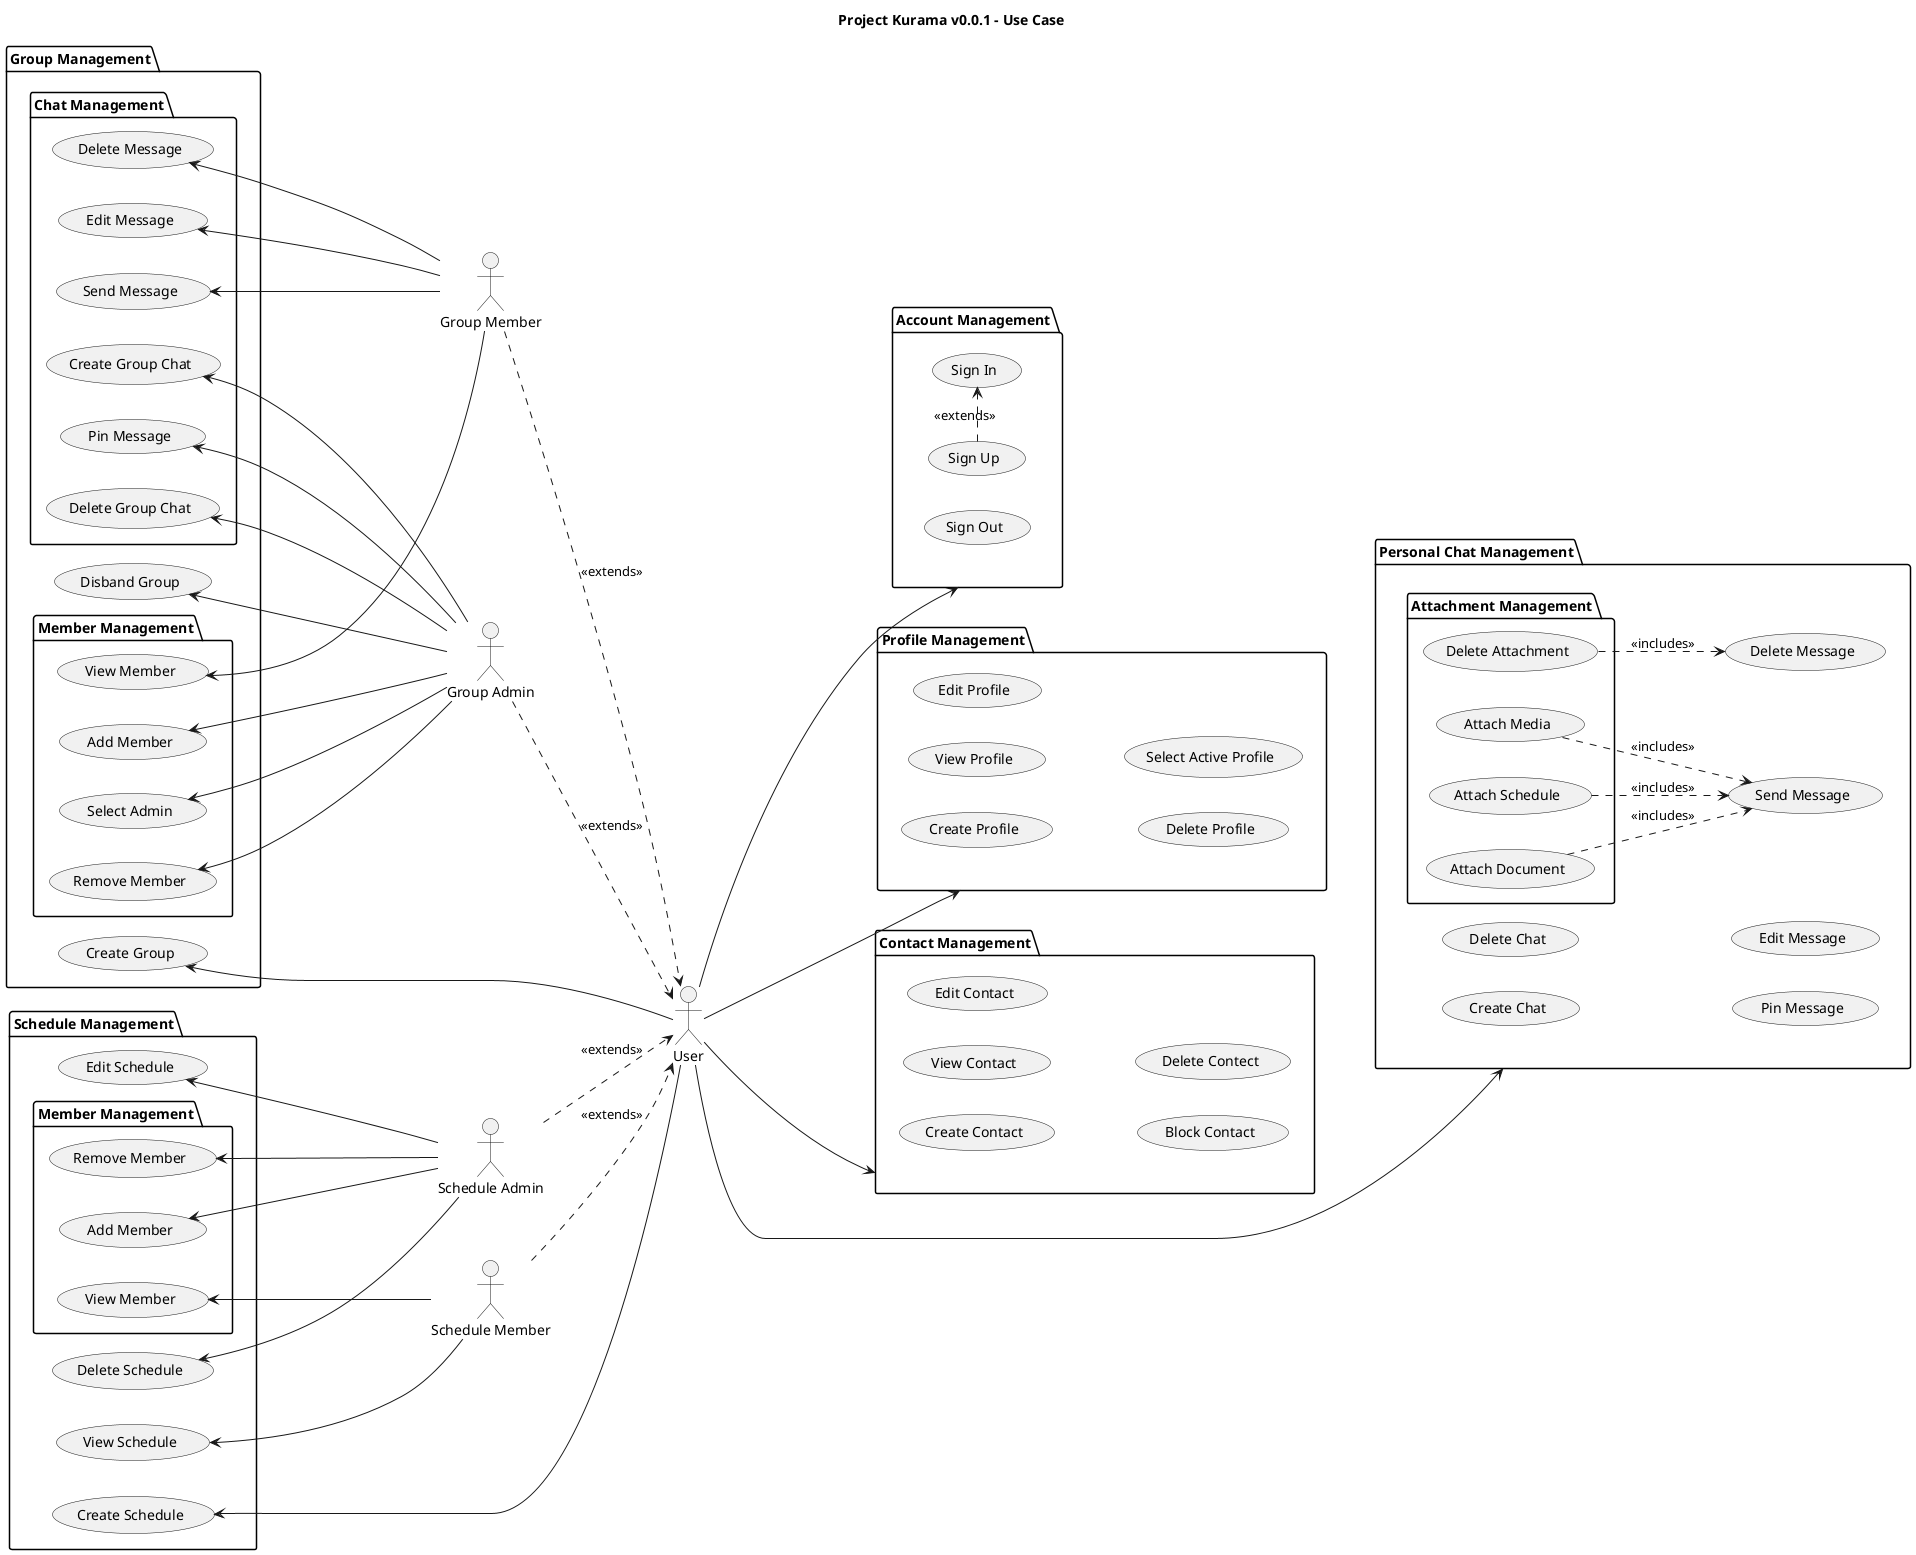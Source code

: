 @startuml entity

left to right direction
title "Project Kurama v0.0.1 - Use Case"

actor "User" as user
actor "Group Admin" as groupAdmin
actor "Group Member" as groupMember
actor "Schedule Member" as scheduleMember
actor "Schedule Admin" as scheduleAdmin

package "Account Management" as accountManagement {
    usecase "Sign Up" as signUp
    usecase "Sign In" as signIn
    usecase "Sign Out" as signOut
}

package "Profile Management" as profileManagement {
    usecase "Create Profile" as createProfile
    usecase "View Profile" as readProfile
    usecase "Edit Profile" as editProfile
    usecase "Delete Profile" as deleteProfile
    usecase "Select Active Profile" as selectActiveProfile
}

package "Contact Management" as contactManagement {
    usecase "Create Contact" as createContact
    usecase "View Contact" as viewContact
    usecase "Edit Contact" as editContact
    usecase "Block Contact" as blockContact
    usecase "Delete Contect" as deleteContact
}

package "Group Management" as groupManagement {
    usecase "Create Group" as createGroup
    usecase "Disband Group" as disbandGroup

    package "Member Management" as memberManagement {
        usecase "Add Member" as addGroupMember
        usecase "View Member" as viewGroupMember
        usecase "Remove Member" as removeGroupMember
        usecase "Select Admin" as selectGroupAdmin
    }

    package "Chat Management" as groupChatManagement {
        usecase "Create Group Chat" as createGroupChat
        usecase "Delete Group Chat" as deleteGroupChat

        usecase "Send Message" as sendGroupMessage
        usecase "Pin Message" as pinGroupMessage
        usecase "Edit Message" as editGroupMessage
        usecase "Delete Message" as deleteGroupMessage
    }
}

package "Personal Chat Management" as personalChatMangement {
    usecase "Create Chat" as createChat
    usecase "Delete Chat" as deleteChat

    usecase "Send Message" as sendMessage
    usecase "Pin Message" as pinMessage
    usecase "Edit Message" as editMessage
    usecase "Delete Message" as deleteMessage
    
    package "Attachment Management" as attachmentManagement {
        usecase "Attach Media" as attachMedia
        usecase "Attach Document" as attachDocument
        usecase "Attach Schedule" as attachSchedule
        usecase "Delete Attachment" as deleteAttachment
    }
}

package "Schedule Management" as scheduleManagement { 
    usecase "Create Schedule" as createSchedule
    usecase "View Schedule" as viewSchedule
    usecase "Edit Schedule" as editSchedule
    usecase "Delete Schedule" as deleteSchedule

    package "Member Management" as scheduleMemberManagement {
        usecase "Add Member" as addScheduleMember
        usecase "View Member" as viewSchduleMember
        usecase "Remove Member" as removeScheduleMember
    }
}

groupAdmin ..> user : <<extends>>
groupMember ..> user : <<extends>>
scheduleAdmin ..> user : <<extends>>
scheduleMember ..> user : <<extends>>

' Account Managemenet
user --down--> accountManagement
signUp .> signIn : <<extends>>

' Profile Management
user --down--> profileManagement

' Contact Management
user --down--> contactManagement

' Group Management
user -down-> createGroup
groupAdmin --up--> disbandGroup
groupAdmin --up--> removeGroupMember
groupAdmin --up--> addGroupMember
groupAdmin --up--> selectGroupAdmin
groupAdmin --up--> createGroupChat
groupAdmin --up--> deleteGroupChat
groupAdmin --up--> pinGroupMessage
groupMember --up--> viewGroupMember
groupMember --up--> sendGroupMessage
groupMember --up--> editGroupMessage
groupMember --up--> deleteGroupMessage

' Personal Chat Management
user -down-> personalChatMangement
attachMedia ..> sendMessage : <<includes>>
attachDocument ..> sendMessage : <<includes>>
attachSchedule ..> sendMessage : <<includes>>
deleteAttachment ..> deleteMessage : <<includes>>

' Schedule Management
user -down-> createSchedule
scheduleAdmin --up--> editSchedule
scheduleAdmin --up--> deleteSchedule
scheduleAdmin --up--> addScheduleMember
scheduleAdmin --up--> removeScheduleMember
scheduleMember --up--> viewSchedule
scheduleMember --up--> viewSchduleMember

@enduml
